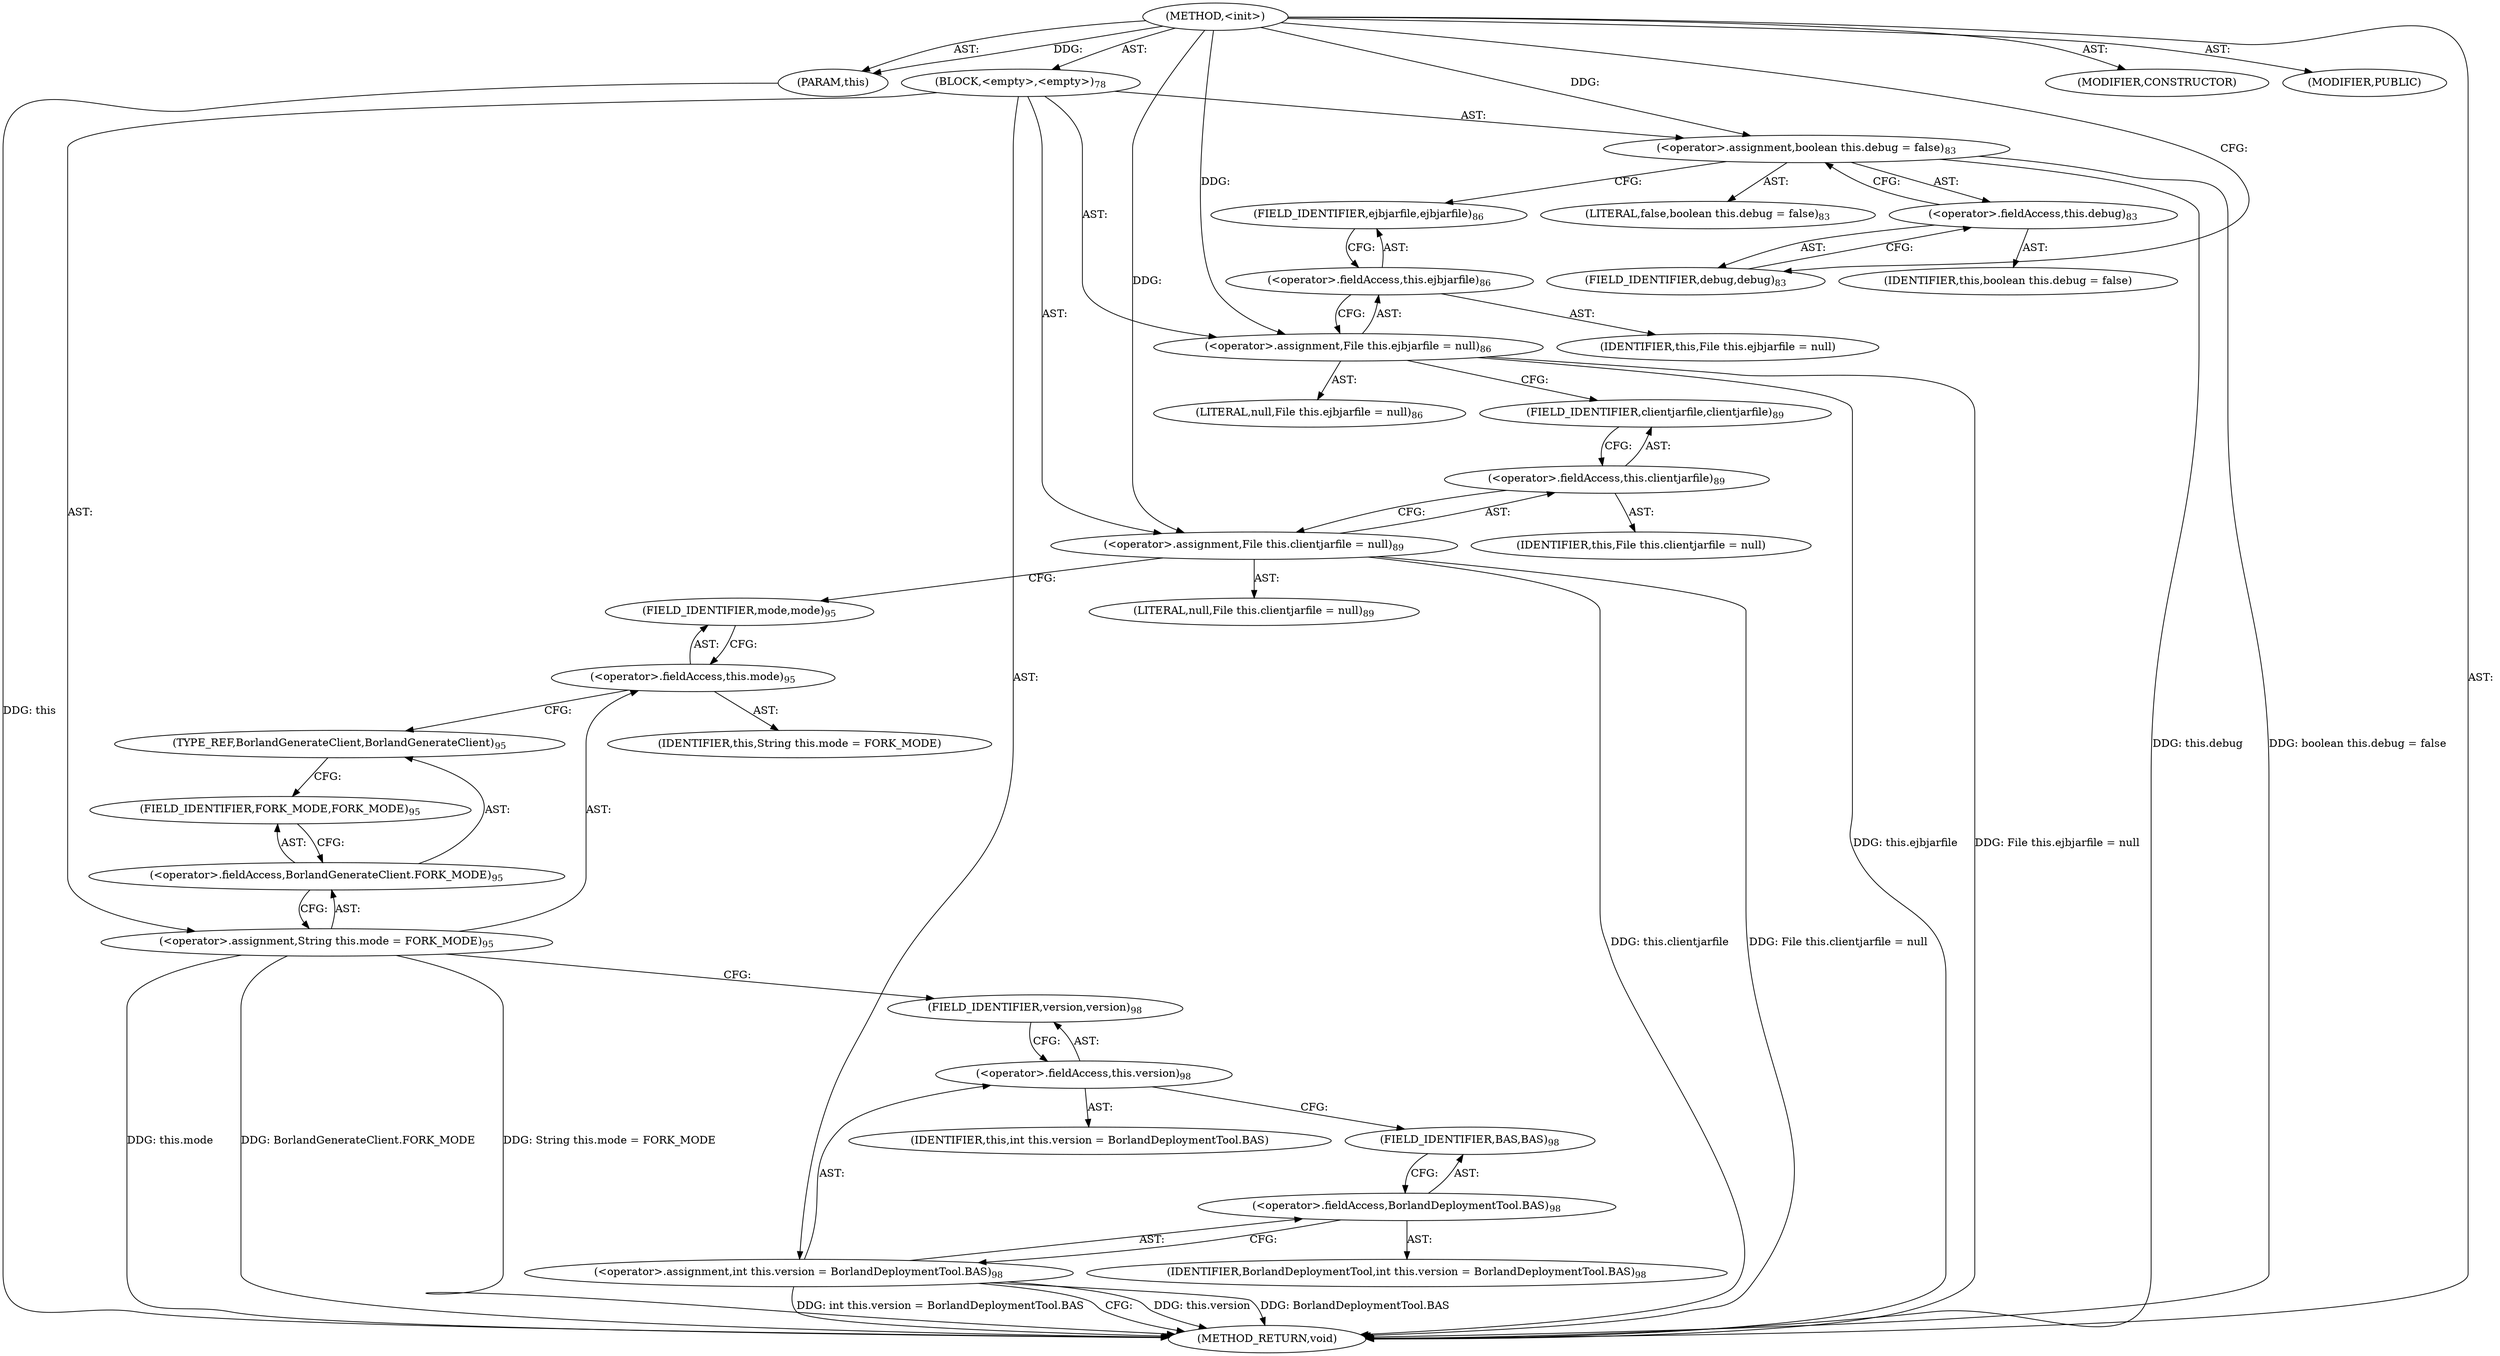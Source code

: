 digraph "&lt;init&gt;" {  
"111669149709" [label = <(METHOD,&lt;init&gt;)> ]
"115964117012" [label = <(PARAM,this)> ]
"25769803819" [label = <(BLOCK,&lt;empty&gt;,&lt;empty&gt;)<SUB>78</SUB>> ]
"30064771313" [label = <(&lt;operator&gt;.assignment,boolean this.debug = false)<SUB>83</SUB>> ]
"30064771314" [label = <(&lt;operator&gt;.fieldAccess,this.debug)<SUB>83</SUB>> ]
"68719476903" [label = <(IDENTIFIER,this,boolean this.debug = false)> ]
"55834574903" [label = <(FIELD_IDENTIFIER,debug,debug)<SUB>83</SUB>> ]
"90194313271" [label = <(LITERAL,false,boolean this.debug = false)<SUB>83</SUB>> ]
"30064771315" [label = <(&lt;operator&gt;.assignment,File this.ejbjarfile = null)<SUB>86</SUB>> ]
"30064771316" [label = <(&lt;operator&gt;.fieldAccess,this.ejbjarfile)<SUB>86</SUB>> ]
"68719476904" [label = <(IDENTIFIER,this,File this.ejbjarfile = null)> ]
"55834574904" [label = <(FIELD_IDENTIFIER,ejbjarfile,ejbjarfile)<SUB>86</SUB>> ]
"90194313272" [label = <(LITERAL,null,File this.ejbjarfile = null)<SUB>86</SUB>> ]
"30064771317" [label = <(&lt;operator&gt;.assignment,File this.clientjarfile = null)<SUB>89</SUB>> ]
"30064771318" [label = <(&lt;operator&gt;.fieldAccess,this.clientjarfile)<SUB>89</SUB>> ]
"68719476905" [label = <(IDENTIFIER,this,File this.clientjarfile = null)> ]
"55834574905" [label = <(FIELD_IDENTIFIER,clientjarfile,clientjarfile)<SUB>89</SUB>> ]
"90194313273" [label = <(LITERAL,null,File this.clientjarfile = null)<SUB>89</SUB>> ]
"30064771319" [label = <(&lt;operator&gt;.assignment,String this.mode = FORK_MODE)<SUB>95</SUB>> ]
"30064771320" [label = <(&lt;operator&gt;.fieldAccess,this.mode)<SUB>95</SUB>> ]
"68719476906" [label = <(IDENTIFIER,this,String this.mode = FORK_MODE)> ]
"55834574906" [label = <(FIELD_IDENTIFIER,mode,mode)<SUB>95</SUB>> ]
"30064771321" [label = <(&lt;operator&gt;.fieldAccess,BorlandGenerateClient.FORK_MODE)<SUB>95</SUB>> ]
"180388626437" [label = <(TYPE_REF,BorlandGenerateClient,BorlandGenerateClient)<SUB>95</SUB>> ]
"55834574907" [label = <(FIELD_IDENTIFIER,FORK_MODE,FORK_MODE)<SUB>95</SUB>> ]
"30064771322" [label = <(&lt;operator&gt;.assignment,int this.version = BorlandDeploymentTool.BAS)<SUB>98</SUB>> ]
"30064771323" [label = <(&lt;operator&gt;.fieldAccess,this.version)<SUB>98</SUB>> ]
"68719476907" [label = <(IDENTIFIER,this,int this.version = BorlandDeploymentTool.BAS)> ]
"55834574908" [label = <(FIELD_IDENTIFIER,version,version)<SUB>98</SUB>> ]
"30064771324" [label = <(&lt;operator&gt;.fieldAccess,BorlandDeploymentTool.BAS)<SUB>98</SUB>> ]
"68719476908" [label = <(IDENTIFIER,BorlandDeploymentTool,int this.version = BorlandDeploymentTool.BAS)<SUB>98</SUB>> ]
"55834574909" [label = <(FIELD_IDENTIFIER,BAS,BAS)<SUB>98</SUB>> ]
"133143986204" [label = <(MODIFIER,CONSTRUCTOR)> ]
"133143986205" [label = <(MODIFIER,PUBLIC)> ]
"128849018893" [label = <(METHOD_RETURN,void)> ]
  "111669149709" -> "115964117012"  [ label = "AST: "] 
  "111669149709" -> "25769803819"  [ label = "AST: "] 
  "111669149709" -> "133143986204"  [ label = "AST: "] 
  "111669149709" -> "133143986205"  [ label = "AST: "] 
  "111669149709" -> "128849018893"  [ label = "AST: "] 
  "25769803819" -> "30064771313"  [ label = "AST: "] 
  "25769803819" -> "30064771315"  [ label = "AST: "] 
  "25769803819" -> "30064771317"  [ label = "AST: "] 
  "25769803819" -> "30064771319"  [ label = "AST: "] 
  "25769803819" -> "30064771322"  [ label = "AST: "] 
  "30064771313" -> "30064771314"  [ label = "AST: "] 
  "30064771313" -> "90194313271"  [ label = "AST: "] 
  "30064771314" -> "68719476903"  [ label = "AST: "] 
  "30064771314" -> "55834574903"  [ label = "AST: "] 
  "30064771315" -> "30064771316"  [ label = "AST: "] 
  "30064771315" -> "90194313272"  [ label = "AST: "] 
  "30064771316" -> "68719476904"  [ label = "AST: "] 
  "30064771316" -> "55834574904"  [ label = "AST: "] 
  "30064771317" -> "30064771318"  [ label = "AST: "] 
  "30064771317" -> "90194313273"  [ label = "AST: "] 
  "30064771318" -> "68719476905"  [ label = "AST: "] 
  "30064771318" -> "55834574905"  [ label = "AST: "] 
  "30064771319" -> "30064771320"  [ label = "AST: "] 
  "30064771319" -> "30064771321"  [ label = "AST: "] 
  "30064771320" -> "68719476906"  [ label = "AST: "] 
  "30064771320" -> "55834574906"  [ label = "AST: "] 
  "30064771321" -> "180388626437"  [ label = "AST: "] 
  "30064771321" -> "55834574907"  [ label = "AST: "] 
  "30064771322" -> "30064771323"  [ label = "AST: "] 
  "30064771322" -> "30064771324"  [ label = "AST: "] 
  "30064771323" -> "68719476907"  [ label = "AST: "] 
  "30064771323" -> "55834574908"  [ label = "AST: "] 
  "30064771324" -> "68719476908"  [ label = "AST: "] 
  "30064771324" -> "55834574909"  [ label = "AST: "] 
  "30064771313" -> "55834574904"  [ label = "CFG: "] 
  "30064771315" -> "55834574905"  [ label = "CFG: "] 
  "30064771317" -> "55834574906"  [ label = "CFG: "] 
  "30064771319" -> "55834574908"  [ label = "CFG: "] 
  "30064771322" -> "128849018893"  [ label = "CFG: "] 
  "30064771314" -> "30064771313"  [ label = "CFG: "] 
  "30064771316" -> "30064771315"  [ label = "CFG: "] 
  "30064771318" -> "30064771317"  [ label = "CFG: "] 
  "30064771320" -> "180388626437"  [ label = "CFG: "] 
  "30064771321" -> "30064771319"  [ label = "CFG: "] 
  "30064771323" -> "55834574909"  [ label = "CFG: "] 
  "30064771324" -> "30064771322"  [ label = "CFG: "] 
  "55834574903" -> "30064771314"  [ label = "CFG: "] 
  "55834574904" -> "30064771316"  [ label = "CFG: "] 
  "55834574905" -> "30064771318"  [ label = "CFG: "] 
  "55834574906" -> "30064771320"  [ label = "CFG: "] 
  "180388626437" -> "55834574907"  [ label = "CFG: "] 
  "55834574907" -> "30064771321"  [ label = "CFG: "] 
  "55834574908" -> "30064771323"  [ label = "CFG: "] 
  "55834574909" -> "30064771324"  [ label = "CFG: "] 
  "111669149709" -> "55834574903"  [ label = "CFG: "] 
  "115964117012" -> "128849018893"  [ label = "DDG: this"] 
  "30064771313" -> "128849018893"  [ label = "DDG: this.debug"] 
  "30064771313" -> "128849018893"  [ label = "DDG: boolean this.debug = false"] 
  "30064771315" -> "128849018893"  [ label = "DDG: this.ejbjarfile"] 
  "30064771315" -> "128849018893"  [ label = "DDG: File this.ejbjarfile = null"] 
  "30064771317" -> "128849018893"  [ label = "DDG: this.clientjarfile"] 
  "30064771317" -> "128849018893"  [ label = "DDG: File this.clientjarfile = null"] 
  "30064771319" -> "128849018893"  [ label = "DDG: this.mode"] 
  "30064771319" -> "128849018893"  [ label = "DDG: BorlandGenerateClient.FORK_MODE"] 
  "30064771319" -> "128849018893"  [ label = "DDG: String this.mode = FORK_MODE"] 
  "30064771322" -> "128849018893"  [ label = "DDG: this.version"] 
  "30064771322" -> "128849018893"  [ label = "DDG: BorlandDeploymentTool.BAS"] 
  "30064771322" -> "128849018893"  [ label = "DDG: int this.version = BorlandDeploymentTool.BAS"] 
  "111669149709" -> "115964117012"  [ label = "DDG: "] 
  "111669149709" -> "30064771313"  [ label = "DDG: "] 
  "111669149709" -> "30064771315"  [ label = "DDG: "] 
  "111669149709" -> "30064771317"  [ label = "DDG: "] 
}

